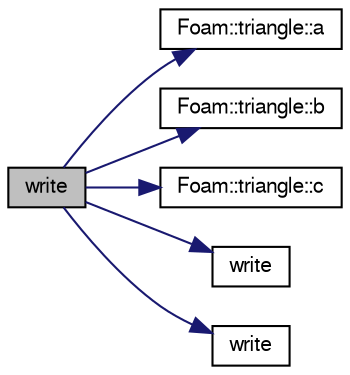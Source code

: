 digraph "write"
{
  bgcolor="transparent";
  edge [fontname="FreeSans",fontsize="10",labelfontname="FreeSans",labelfontsize="10"];
  node [fontname="FreeSans",fontsize="10",shape=record];
  rankdir="LR";
  Node90 [label="write",height=0.2,width=0.4,color="black", fillcolor="grey75", style="filled", fontcolor="black"];
  Node90 -> Node91 [color="midnightblue",fontsize="10",style="solid",fontname="FreeSans"];
  Node91 [label="Foam::triangle::a",height=0.2,width=0.4,color="black",URL="$a27606.html#a4a0b2aa1a8d2fad78da80e9ba77f70e7",tooltip="Return first vertex. "];
  Node90 -> Node92 [color="midnightblue",fontsize="10",style="solid",fontname="FreeSans"];
  Node92 [label="Foam::triangle::b",height=0.2,width=0.4,color="black",URL="$a27606.html#ae6d6c93d3a7c31fb8e05da1b36229826",tooltip="Return second vertex. "];
  Node90 -> Node93 [color="midnightblue",fontsize="10",style="solid",fontname="FreeSans"];
  Node93 [label="Foam::triangle::c",height=0.2,width=0.4,color="black",URL="$a27606.html#a8f92f44f3ec8e62eb3a0cebbe8c1ffb9",tooltip="Return third vertex. "];
  Node90 -> Node94 [color="midnightblue",fontsize="10",style="solid",fontname="FreeSans"];
  Node94 [label="write",height=0.2,width=0.4,color="black",URL="$a19709.html#a8f30b3c2179b03a7acf273e9dea43342"];
  Node90 -> Node95 [color="midnightblue",fontsize="10",style="solid",fontname="FreeSans"];
  Node95 [label="write",height=0.2,width=0.4,color="black",URL="$a29606.html#ab2f5598b4b95c3e980071b92457e8d90",tooltip="Write character. "];
}
